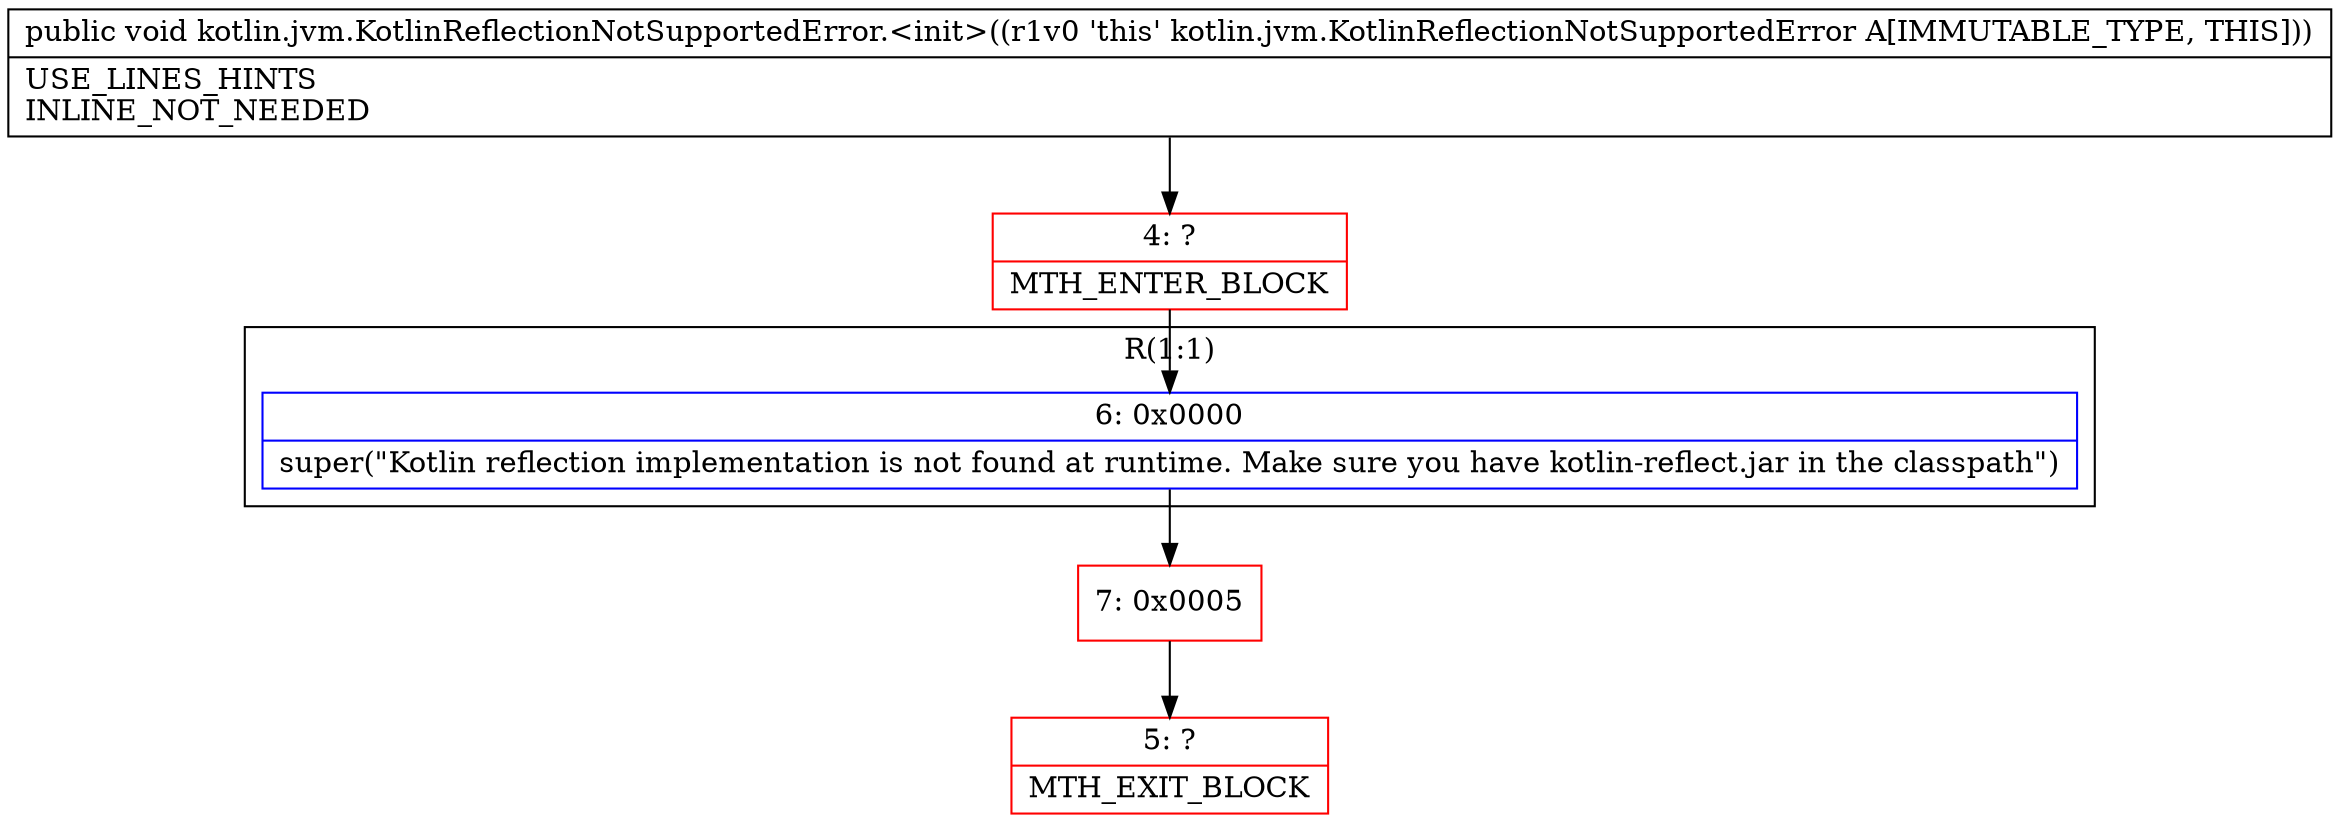 digraph "CFG forkotlin.jvm.KotlinReflectionNotSupportedError.\<init\>()V" {
subgraph cluster_Region_72473673 {
label = "R(1:1)";
node [shape=record,color=blue];
Node_6 [shape=record,label="{6\:\ 0x0000|super(\"Kotlin reflection implementation is not found at runtime. Make sure you have kotlin\-reflect.jar in the classpath\")\l}"];
}
Node_4 [shape=record,color=red,label="{4\:\ ?|MTH_ENTER_BLOCK\l}"];
Node_7 [shape=record,color=red,label="{7\:\ 0x0005}"];
Node_5 [shape=record,color=red,label="{5\:\ ?|MTH_EXIT_BLOCK\l}"];
MethodNode[shape=record,label="{public void kotlin.jvm.KotlinReflectionNotSupportedError.\<init\>((r1v0 'this' kotlin.jvm.KotlinReflectionNotSupportedError A[IMMUTABLE_TYPE, THIS]))  | USE_LINES_HINTS\lINLINE_NOT_NEEDED\l}"];
MethodNode -> Node_4;Node_6 -> Node_7;
Node_4 -> Node_6;
Node_7 -> Node_5;
}

